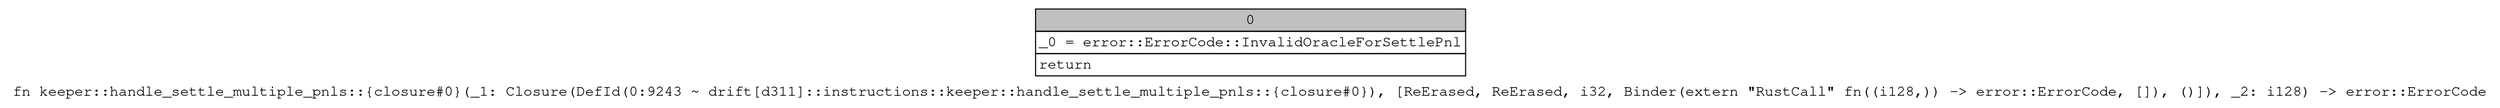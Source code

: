digraph Mir_0_9243 {
    graph [fontname="Courier, monospace"];
    node [fontname="Courier, monospace"];
    edge [fontname="Courier, monospace"];
    label=<fn keeper::handle_settle_multiple_pnls::{closure#0}(_1: Closure(DefId(0:9243 ~ drift[d311]::instructions::keeper::handle_settle_multiple_pnls::{closure#0}), [ReErased, ReErased, i32, Binder(extern &quot;RustCall&quot; fn((i128,)) -&gt; error::ErrorCode, []), ()]), _2: i128) -&gt; error::ErrorCode<br align="left"/>>;
    bb0__0_9243 [shape="none", label=<<table border="0" cellborder="1" cellspacing="0"><tr><td bgcolor="gray" align="center" colspan="1">0</td></tr><tr><td align="left" balign="left">_0 = error::ErrorCode::InvalidOracleForSettlePnl<br/></td></tr><tr><td align="left">return</td></tr></table>>];
}
